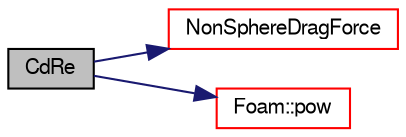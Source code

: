 digraph "CdRe"
{
  bgcolor="transparent";
  edge [fontname="FreeSans",fontsize="10",labelfontname="FreeSans",labelfontsize="10"];
  node [fontname="FreeSans",fontsize="10",shape=record];
  rankdir="LR";
  Node60 [label="CdRe",height=0.2,width=0.4,color="black", fillcolor="grey75", style="filled", fontcolor="black"];
  Node60 -> Node61 [color="midnightblue",fontsize="10",style="solid",fontname="FreeSans"];
  Node61 [label="NonSphereDragForce",height=0.2,width=0.4,color="red",URL="$a24110.html#a1ee366b694cb21e4e882ac8cb226d7ec",tooltip="Construct from mesh. "];
  Node60 -> Node109 [color="midnightblue",fontsize="10",style="solid",fontname="FreeSans"];
  Node109 [label="Foam::pow",height=0.2,width=0.4,color="red",URL="$a21124.html#a7500c8e9d27a442adc75e287de074c7c"];
}
